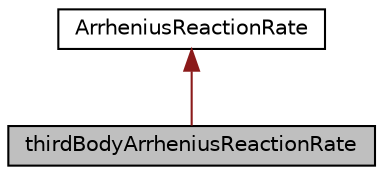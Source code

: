 digraph "thirdBodyArrheniusReactionRate"
{
  bgcolor="transparent";
  edge [fontname="Helvetica",fontsize="10",labelfontname="Helvetica",labelfontsize="10"];
  node [fontname="Helvetica",fontsize="10",shape=record];
  Node0 [label="thirdBodyArrheniusReactionRate",height=0.2,width=0.4,color="black", fillcolor="grey75", style="filled", fontcolor="black"];
  Node1 -> Node0 [dir="back",color="firebrick4",fontsize="10",style="solid",fontname="Helvetica"];
  Node1 [label="ArrheniusReactionRate",height=0.2,width=0.4,color="black",URL="$a31617.html",tooltip="Arrhenius reaction rate given by: "];
}
